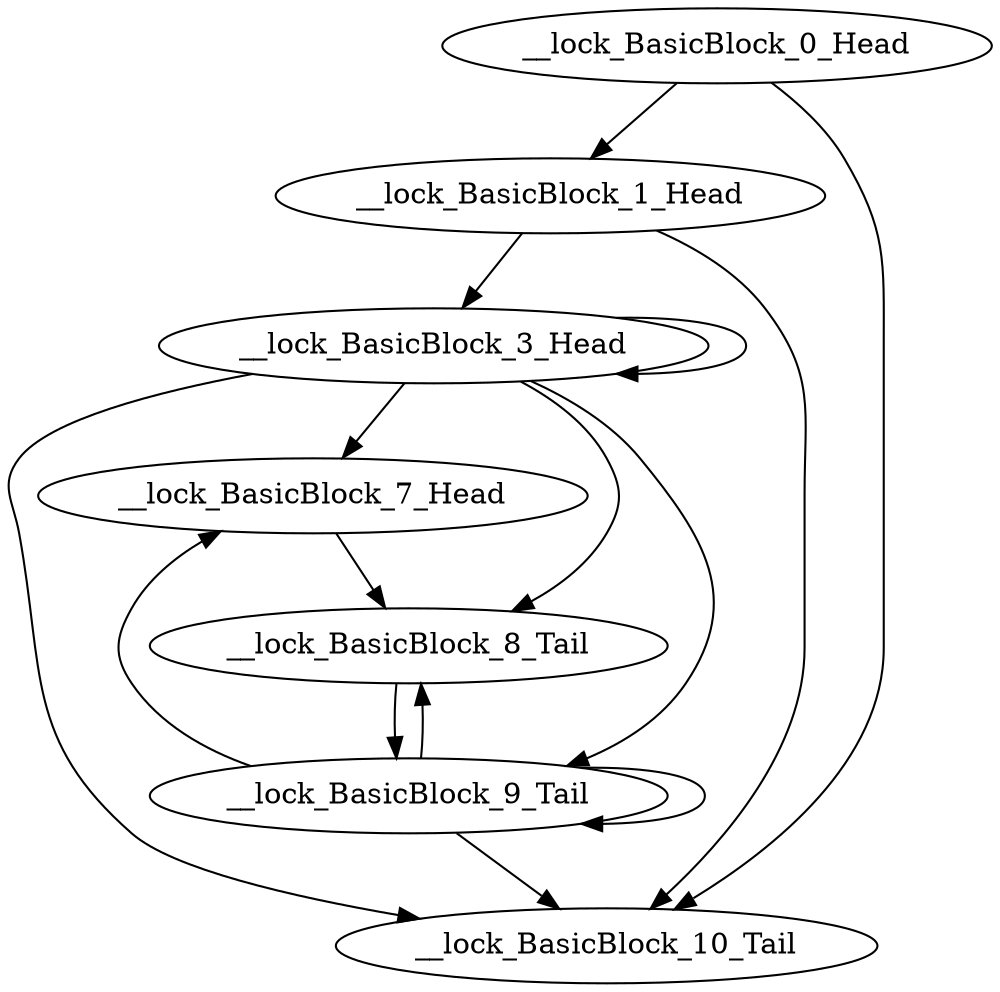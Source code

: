 digraph G {
    "__lock_BasicBlock_7_Head" -> "__lock_BasicBlock_8_Tail"
    "__lock_BasicBlock_1_Head" -> "__lock_BasicBlock_10_Tail"
    "__lock_BasicBlock_1_Head" -> "__lock_BasicBlock_3_Head"
    "__lock_BasicBlock_0_Head" -> "__lock_BasicBlock_10_Tail"
    "__lock_BasicBlock_0_Head" -> "__lock_BasicBlock_1_Head"
    "__lock_BasicBlock_9_Tail" -> "__lock_BasicBlock_10_Tail"
    "__lock_BasicBlock_9_Tail" -> "__lock_BasicBlock_7_Head"
    "__lock_BasicBlock_9_Tail" -> "__lock_BasicBlock_9_Tail"
    "__lock_BasicBlock_9_Tail" -> "__lock_BasicBlock_8_Tail"
    "__lock_BasicBlock_8_Tail" -> "__lock_BasicBlock_9_Tail"
    "__lock_BasicBlock_3_Head" -> "__lock_BasicBlock_10_Tail"
    "__lock_BasicBlock_3_Head" -> "__lock_BasicBlock_7_Head"
    "__lock_BasicBlock_3_Head" -> "__lock_BasicBlock_9_Tail"
    "__lock_BasicBlock_3_Head" -> "__lock_BasicBlock_8_Tail"
    "__lock_BasicBlock_3_Head" -> "__lock_BasicBlock_3_Head"
}
